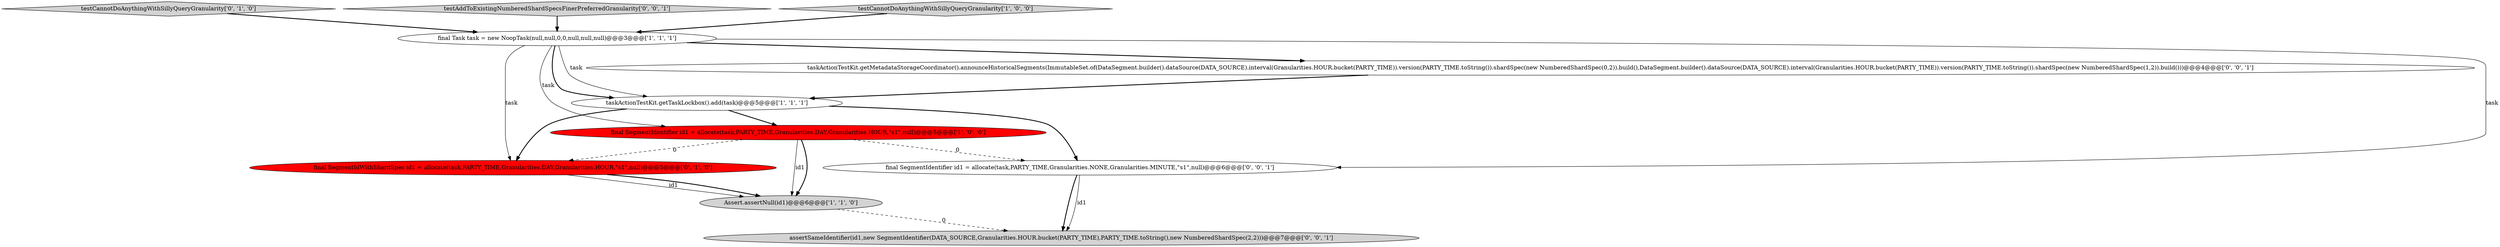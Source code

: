 digraph {
4 [style = filled, label = "final SegmentIdentifier id1 = allocate(task,PARTY_TIME,Granularities.DAY,Granularities.HOUR,\"s1\",null)@@@5@@@['1', '0', '0']", fillcolor = red, shape = ellipse image = "AAA1AAABBB1BBB"];
6 [style = filled, label = "testCannotDoAnythingWithSillyQueryGranularity['0', '1', '0']", fillcolor = lightgray, shape = diamond image = "AAA0AAABBB2BBB"];
0 [style = filled, label = "Assert.assertNull(id1)@@@6@@@['1', '1', '0']", fillcolor = lightgray, shape = ellipse image = "AAA0AAABBB1BBB"];
10 [style = filled, label = "testAddToExistingNumberedShardSpecsFinerPreferredGranularity['0', '0', '1']", fillcolor = lightgray, shape = diamond image = "AAA0AAABBB3BBB"];
1 [style = filled, label = "taskActionTestKit.getTaskLockbox().add(task)@@@5@@@['1', '1', '1']", fillcolor = white, shape = ellipse image = "AAA0AAABBB1BBB"];
7 [style = filled, label = "taskActionTestKit.getMetadataStorageCoordinator().announceHistoricalSegments(ImmutableSet.of(DataSegment.builder().dataSource(DATA_SOURCE).interval(Granularities.HOUR.bucket(PARTY_TIME)).version(PARTY_TIME.toString()).shardSpec(new NumberedShardSpec(0,2)).build(),DataSegment.builder().dataSource(DATA_SOURCE).interval(Granularities.HOUR.bucket(PARTY_TIME)).version(PARTY_TIME.toString()).shardSpec(new NumberedShardSpec(1,2)).build()))@@@4@@@['0', '0', '1']", fillcolor = white, shape = ellipse image = "AAA0AAABBB3BBB"];
8 [style = filled, label = "final SegmentIdentifier id1 = allocate(task,PARTY_TIME,Granularities.NONE,Granularities.MINUTE,\"s1\",null)@@@6@@@['0', '0', '1']", fillcolor = white, shape = ellipse image = "AAA0AAABBB3BBB"];
9 [style = filled, label = "assertSameIdentifier(id1,new SegmentIdentifier(DATA_SOURCE,Granularities.HOUR.bucket(PARTY_TIME),PARTY_TIME.toString(),new NumberedShardSpec(2,2)))@@@7@@@['0', '0', '1']", fillcolor = lightgray, shape = ellipse image = "AAA0AAABBB3BBB"];
2 [style = filled, label = "final Task task = new NoopTask(null,null,0,0,null,null,null)@@@3@@@['1', '1', '1']", fillcolor = white, shape = ellipse image = "AAA0AAABBB1BBB"];
5 [style = filled, label = "final SegmentIdWithShardSpec id1 = allocate(task,PARTY_TIME,Granularities.DAY,Granularities.HOUR,\"s1\",null)@@@5@@@['0', '1', '0']", fillcolor = red, shape = ellipse image = "AAA1AAABBB2BBB"];
3 [style = filled, label = "testCannotDoAnythingWithSillyQueryGranularity['1', '0', '0']", fillcolor = lightgray, shape = diamond image = "AAA0AAABBB1BBB"];
1->5 [style = bold, label=""];
4->0 [style = solid, label="id1"];
1->4 [style = bold, label=""];
7->1 [style = bold, label=""];
1->8 [style = bold, label=""];
5->0 [style = solid, label="id1"];
2->4 [style = solid, label="task"];
2->1 [style = bold, label=""];
4->0 [style = bold, label=""];
2->5 [style = solid, label="task"];
6->2 [style = bold, label=""];
2->8 [style = solid, label="task"];
3->2 [style = bold, label=""];
5->0 [style = bold, label=""];
4->8 [style = dashed, label="0"];
8->9 [style = bold, label=""];
4->5 [style = dashed, label="0"];
10->2 [style = bold, label=""];
2->7 [style = bold, label=""];
0->9 [style = dashed, label="0"];
8->9 [style = solid, label="id1"];
2->1 [style = solid, label="task"];
}

